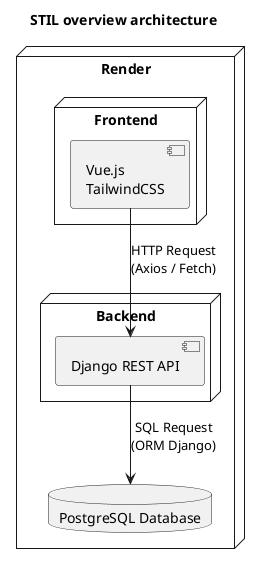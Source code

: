 @startuml
!define RECTANGLE class

title STIL overview architecture

node "Render" {
    node "Backend" as BE {
        component "Django REST API" as Django
    }
    node "Frontend" as FE {
        component "Vue.js\nTailwindCSS" as Vue
    }

    database "PostgreSQL Database" as DB
}

Vue --> Django : HTTP Request\n(Axios / Fetch)
Django --> DB : SQL Request\n(ORM Django)

@enduml
